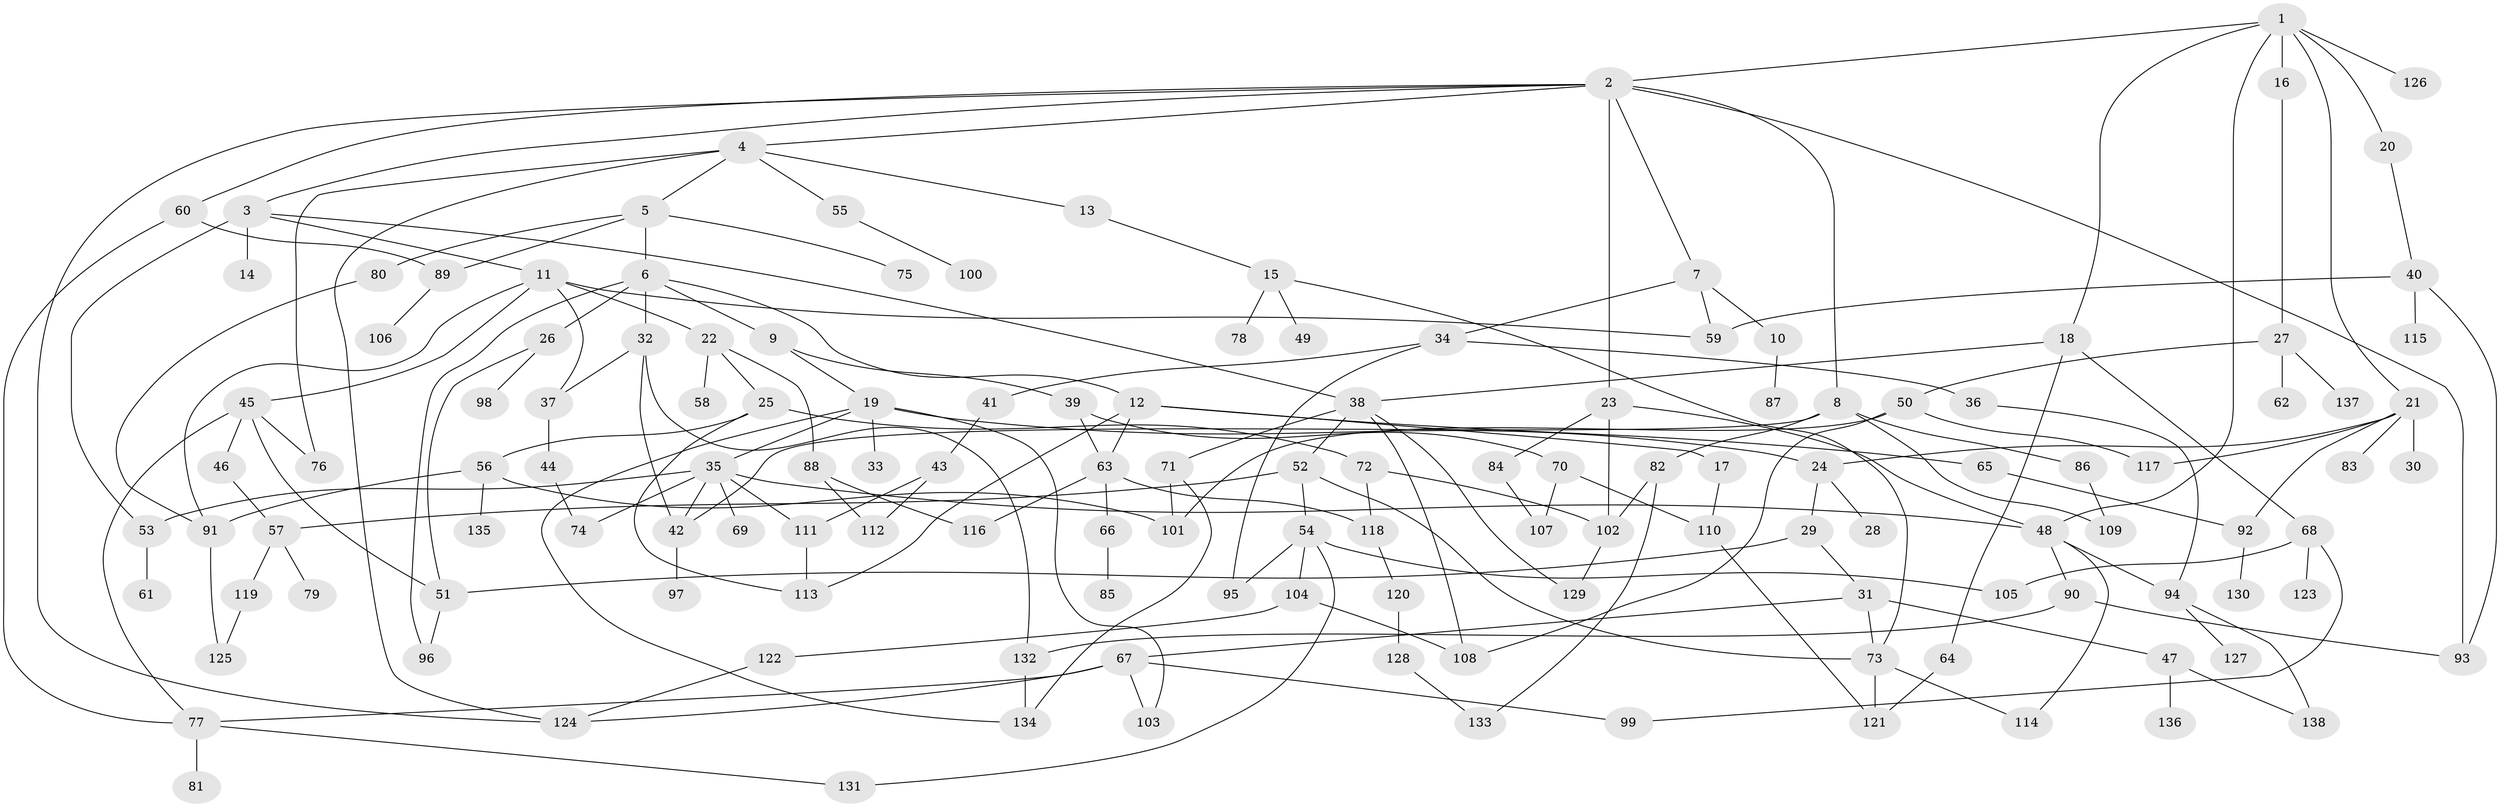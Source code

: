 // Generated by graph-tools (version 1.1) at 2025/25/03/09/25 03:25:29]
// undirected, 138 vertices, 199 edges
graph export_dot {
graph [start="1"]
  node [color=gray90,style=filled];
  1;
  2;
  3;
  4;
  5;
  6;
  7;
  8;
  9;
  10;
  11;
  12;
  13;
  14;
  15;
  16;
  17;
  18;
  19;
  20;
  21;
  22;
  23;
  24;
  25;
  26;
  27;
  28;
  29;
  30;
  31;
  32;
  33;
  34;
  35;
  36;
  37;
  38;
  39;
  40;
  41;
  42;
  43;
  44;
  45;
  46;
  47;
  48;
  49;
  50;
  51;
  52;
  53;
  54;
  55;
  56;
  57;
  58;
  59;
  60;
  61;
  62;
  63;
  64;
  65;
  66;
  67;
  68;
  69;
  70;
  71;
  72;
  73;
  74;
  75;
  76;
  77;
  78;
  79;
  80;
  81;
  82;
  83;
  84;
  85;
  86;
  87;
  88;
  89;
  90;
  91;
  92;
  93;
  94;
  95;
  96;
  97;
  98;
  99;
  100;
  101;
  102;
  103;
  104;
  105;
  106;
  107;
  108;
  109;
  110;
  111;
  112;
  113;
  114;
  115;
  116;
  117;
  118;
  119;
  120;
  121;
  122;
  123;
  124;
  125;
  126;
  127;
  128;
  129;
  130;
  131;
  132;
  133;
  134;
  135;
  136;
  137;
  138;
  1 -- 2;
  1 -- 16;
  1 -- 18;
  1 -- 20;
  1 -- 21;
  1 -- 48;
  1 -- 126;
  2 -- 3;
  2 -- 4;
  2 -- 7;
  2 -- 8;
  2 -- 23;
  2 -- 60;
  2 -- 93;
  2 -- 124;
  3 -- 11;
  3 -- 14;
  3 -- 38;
  3 -- 53;
  4 -- 5;
  4 -- 13;
  4 -- 55;
  4 -- 76;
  4 -- 124;
  5 -- 6;
  5 -- 75;
  5 -- 80;
  5 -- 89;
  6 -- 9;
  6 -- 12;
  6 -- 26;
  6 -- 32;
  6 -- 96;
  7 -- 10;
  7 -- 34;
  7 -- 59;
  8 -- 82;
  8 -- 86;
  8 -- 109;
  8 -- 42;
  9 -- 19;
  9 -- 39;
  10 -- 87;
  11 -- 22;
  11 -- 37;
  11 -- 45;
  11 -- 59;
  11 -- 91;
  12 -- 17;
  12 -- 63;
  12 -- 65;
  12 -- 113;
  13 -- 15;
  15 -- 49;
  15 -- 78;
  15 -- 73;
  16 -- 27;
  17 -- 110;
  18 -- 38;
  18 -- 64;
  18 -- 68;
  19 -- 33;
  19 -- 35;
  19 -- 103;
  19 -- 134;
  19 -- 24;
  20 -- 40;
  21 -- 24;
  21 -- 30;
  21 -- 83;
  21 -- 92;
  21 -- 117;
  22 -- 25;
  22 -- 58;
  22 -- 88;
  23 -- 84;
  23 -- 48;
  23 -- 102;
  24 -- 28;
  24 -- 29;
  25 -- 56;
  25 -- 72;
  25 -- 113;
  26 -- 98;
  26 -- 51;
  27 -- 50;
  27 -- 62;
  27 -- 137;
  29 -- 31;
  29 -- 51;
  31 -- 47;
  31 -- 67;
  31 -- 73;
  32 -- 37;
  32 -- 132;
  32 -- 42;
  34 -- 36;
  34 -- 41;
  34 -- 95;
  35 -- 42;
  35 -- 53;
  35 -- 69;
  35 -- 111;
  35 -- 48;
  35 -- 74;
  36 -- 94;
  37 -- 44;
  38 -- 52;
  38 -- 71;
  38 -- 129;
  38 -- 108;
  39 -- 70;
  39 -- 63;
  40 -- 115;
  40 -- 93;
  40 -- 59;
  41 -- 43;
  42 -- 97;
  43 -- 112;
  43 -- 111;
  44 -- 74;
  45 -- 46;
  45 -- 76;
  45 -- 77;
  45 -- 51;
  46 -- 57;
  47 -- 136;
  47 -- 138;
  48 -- 90;
  48 -- 94;
  48 -- 114;
  50 -- 101;
  50 -- 117;
  50 -- 108;
  51 -- 96;
  52 -- 54;
  52 -- 73;
  52 -- 57;
  53 -- 61;
  54 -- 95;
  54 -- 104;
  54 -- 105;
  54 -- 131;
  55 -- 100;
  56 -- 91;
  56 -- 135;
  56 -- 101;
  57 -- 79;
  57 -- 119;
  60 -- 77;
  60 -- 89;
  63 -- 66;
  63 -- 116;
  63 -- 118;
  64 -- 121;
  65 -- 92;
  66 -- 85;
  67 -- 124;
  67 -- 103;
  67 -- 77;
  67 -- 99;
  68 -- 99;
  68 -- 123;
  68 -- 105;
  70 -- 107;
  70 -- 110;
  71 -- 101;
  71 -- 134;
  72 -- 102;
  72 -- 118;
  73 -- 121;
  73 -- 114;
  77 -- 81;
  77 -- 131;
  80 -- 91;
  82 -- 102;
  82 -- 133;
  84 -- 107;
  86 -- 109;
  88 -- 116;
  88 -- 112;
  89 -- 106;
  90 -- 132;
  90 -- 93;
  91 -- 125;
  92 -- 130;
  94 -- 127;
  94 -- 138;
  102 -- 129;
  104 -- 108;
  104 -- 122;
  110 -- 121;
  111 -- 113;
  118 -- 120;
  119 -- 125;
  120 -- 128;
  122 -- 124;
  128 -- 133;
  132 -- 134;
}

